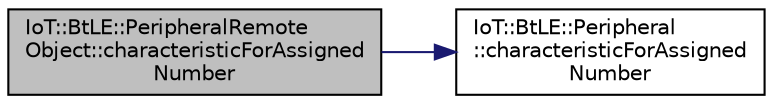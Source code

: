 digraph "IoT::BtLE::PeripheralRemoteObject::characteristicForAssignedNumber"
{
 // LATEX_PDF_SIZE
  edge [fontname="Helvetica",fontsize="10",labelfontname="Helvetica",labelfontsize="10"];
  node [fontname="Helvetica",fontsize="10",shape=record];
  rankdir="LR";
  Node1 [label="IoT::BtLE::PeripheralRemote\lObject::characteristicForAssigned\lNumber",height=0.2,width=0.4,color="black", fillcolor="grey75", style="filled", fontcolor="black",tooltip="Returns the properties and handle for accessing the value of the given characteristic."];
  Node1 -> Node2 [color="midnightblue",fontsize="10",style="solid",fontname="Helvetica"];
  Node2 [label="IoT::BtLE::Peripheral\l::characteristicForAssigned\lNumber",height=0.2,width=0.4,color="black", fillcolor="white", style="filled",URL="$classIoT_1_1BtLE_1_1Peripheral.html#af70712e16334547fcd964c756bec5a60",tooltip="Returns the properties and handle for accessing the value of the given characteristic."];
}
